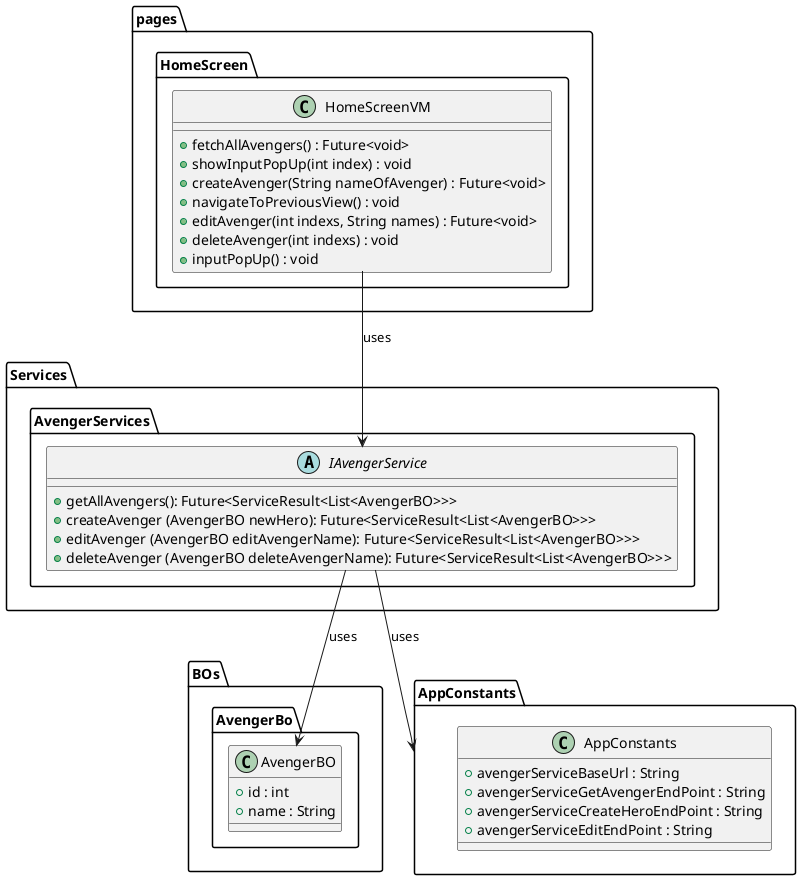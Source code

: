 @startuml Services Class Diagram

package Services{
    package AvengerServices{
        abstract class IAvengerService{
            + getAllAvengers(): Future<ServiceResult<List<AvengerBO>>>
            + createAvenger (AvengerBO newHero): Future<ServiceResult<List<AvengerBO>>>
            + editAvenger (AvengerBO editAvengerName): Future<ServiceResult<List<AvengerBO>>>
            + deleteAvenger (AvengerBO deleteAvengerName): Future<ServiceResult<List<AvengerBO>>>

        }
    }
}

package BOs{
    package AvengerBo{
        class AvengerBO{
            + id : int
            + name : String
        }
    }
}

package AppConstants{
    class AppConstants{
        + avengerServiceBaseUrl : String
        + avengerServiceGetAvengerEndPoint : String
        + avengerServiceCreateHeroEndPoint : String
        + avengerServiceEditEndPoint : String
    }
}

package pages{
    package HomeScreen
    {
        class HomeScreenVM{
            + fetchAllAvengers() : Future<void>
            + showInputPopUp(int index) : void
            + createAvenger(String nameOfAvenger) : Future<void>
            + navigateToPreviousView() : void
            + editAvenger(int indexs, String names) : Future<void>
            + deleteAvenger(int indexs) : void
            + inputPopUp() : void
        }
    }
}



IAvengerService --> AvengerBO : uses
IAvengerService --> AppConstants : uses
HomeScreenVM --> IAvengerService : uses


@enduml